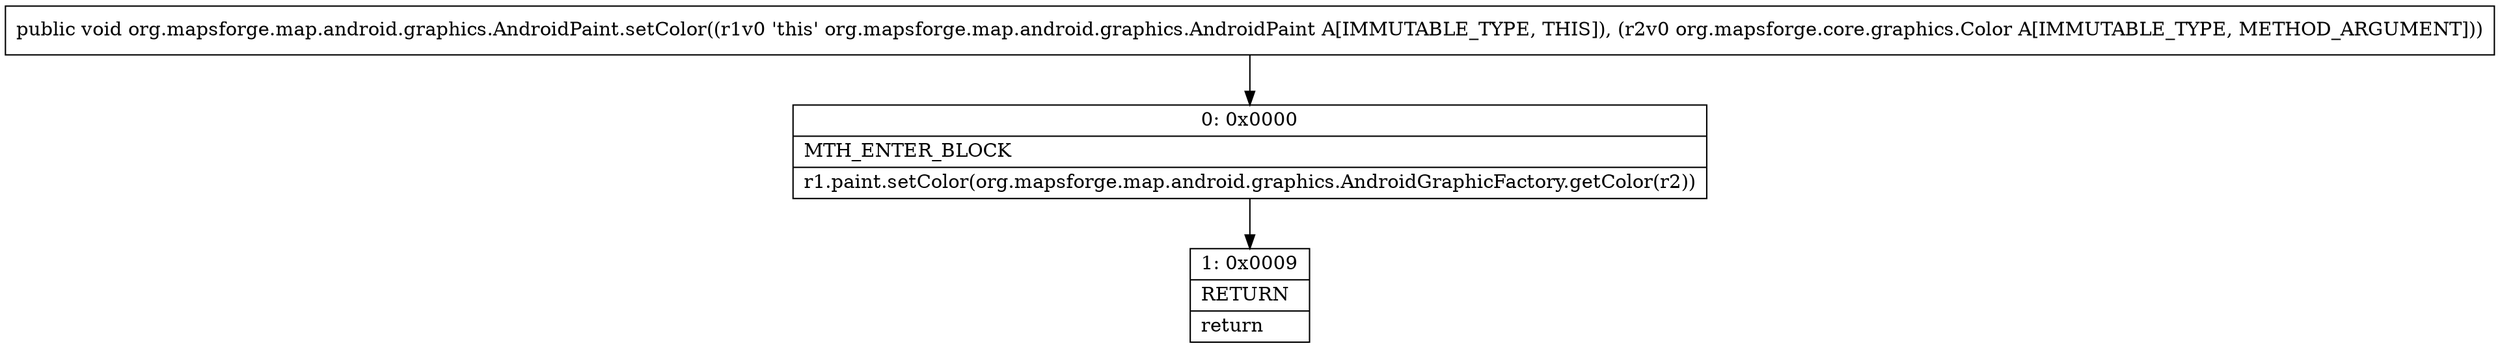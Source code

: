 digraph "CFG fororg.mapsforge.map.android.graphics.AndroidPaint.setColor(Lorg\/mapsforge\/core\/graphics\/Color;)V" {
Node_0 [shape=record,label="{0\:\ 0x0000|MTH_ENTER_BLOCK\l|r1.paint.setColor(org.mapsforge.map.android.graphics.AndroidGraphicFactory.getColor(r2))\l}"];
Node_1 [shape=record,label="{1\:\ 0x0009|RETURN\l|return\l}"];
MethodNode[shape=record,label="{public void org.mapsforge.map.android.graphics.AndroidPaint.setColor((r1v0 'this' org.mapsforge.map.android.graphics.AndroidPaint A[IMMUTABLE_TYPE, THIS]), (r2v0 org.mapsforge.core.graphics.Color A[IMMUTABLE_TYPE, METHOD_ARGUMENT])) }"];
MethodNode -> Node_0;
Node_0 -> Node_1;
}

